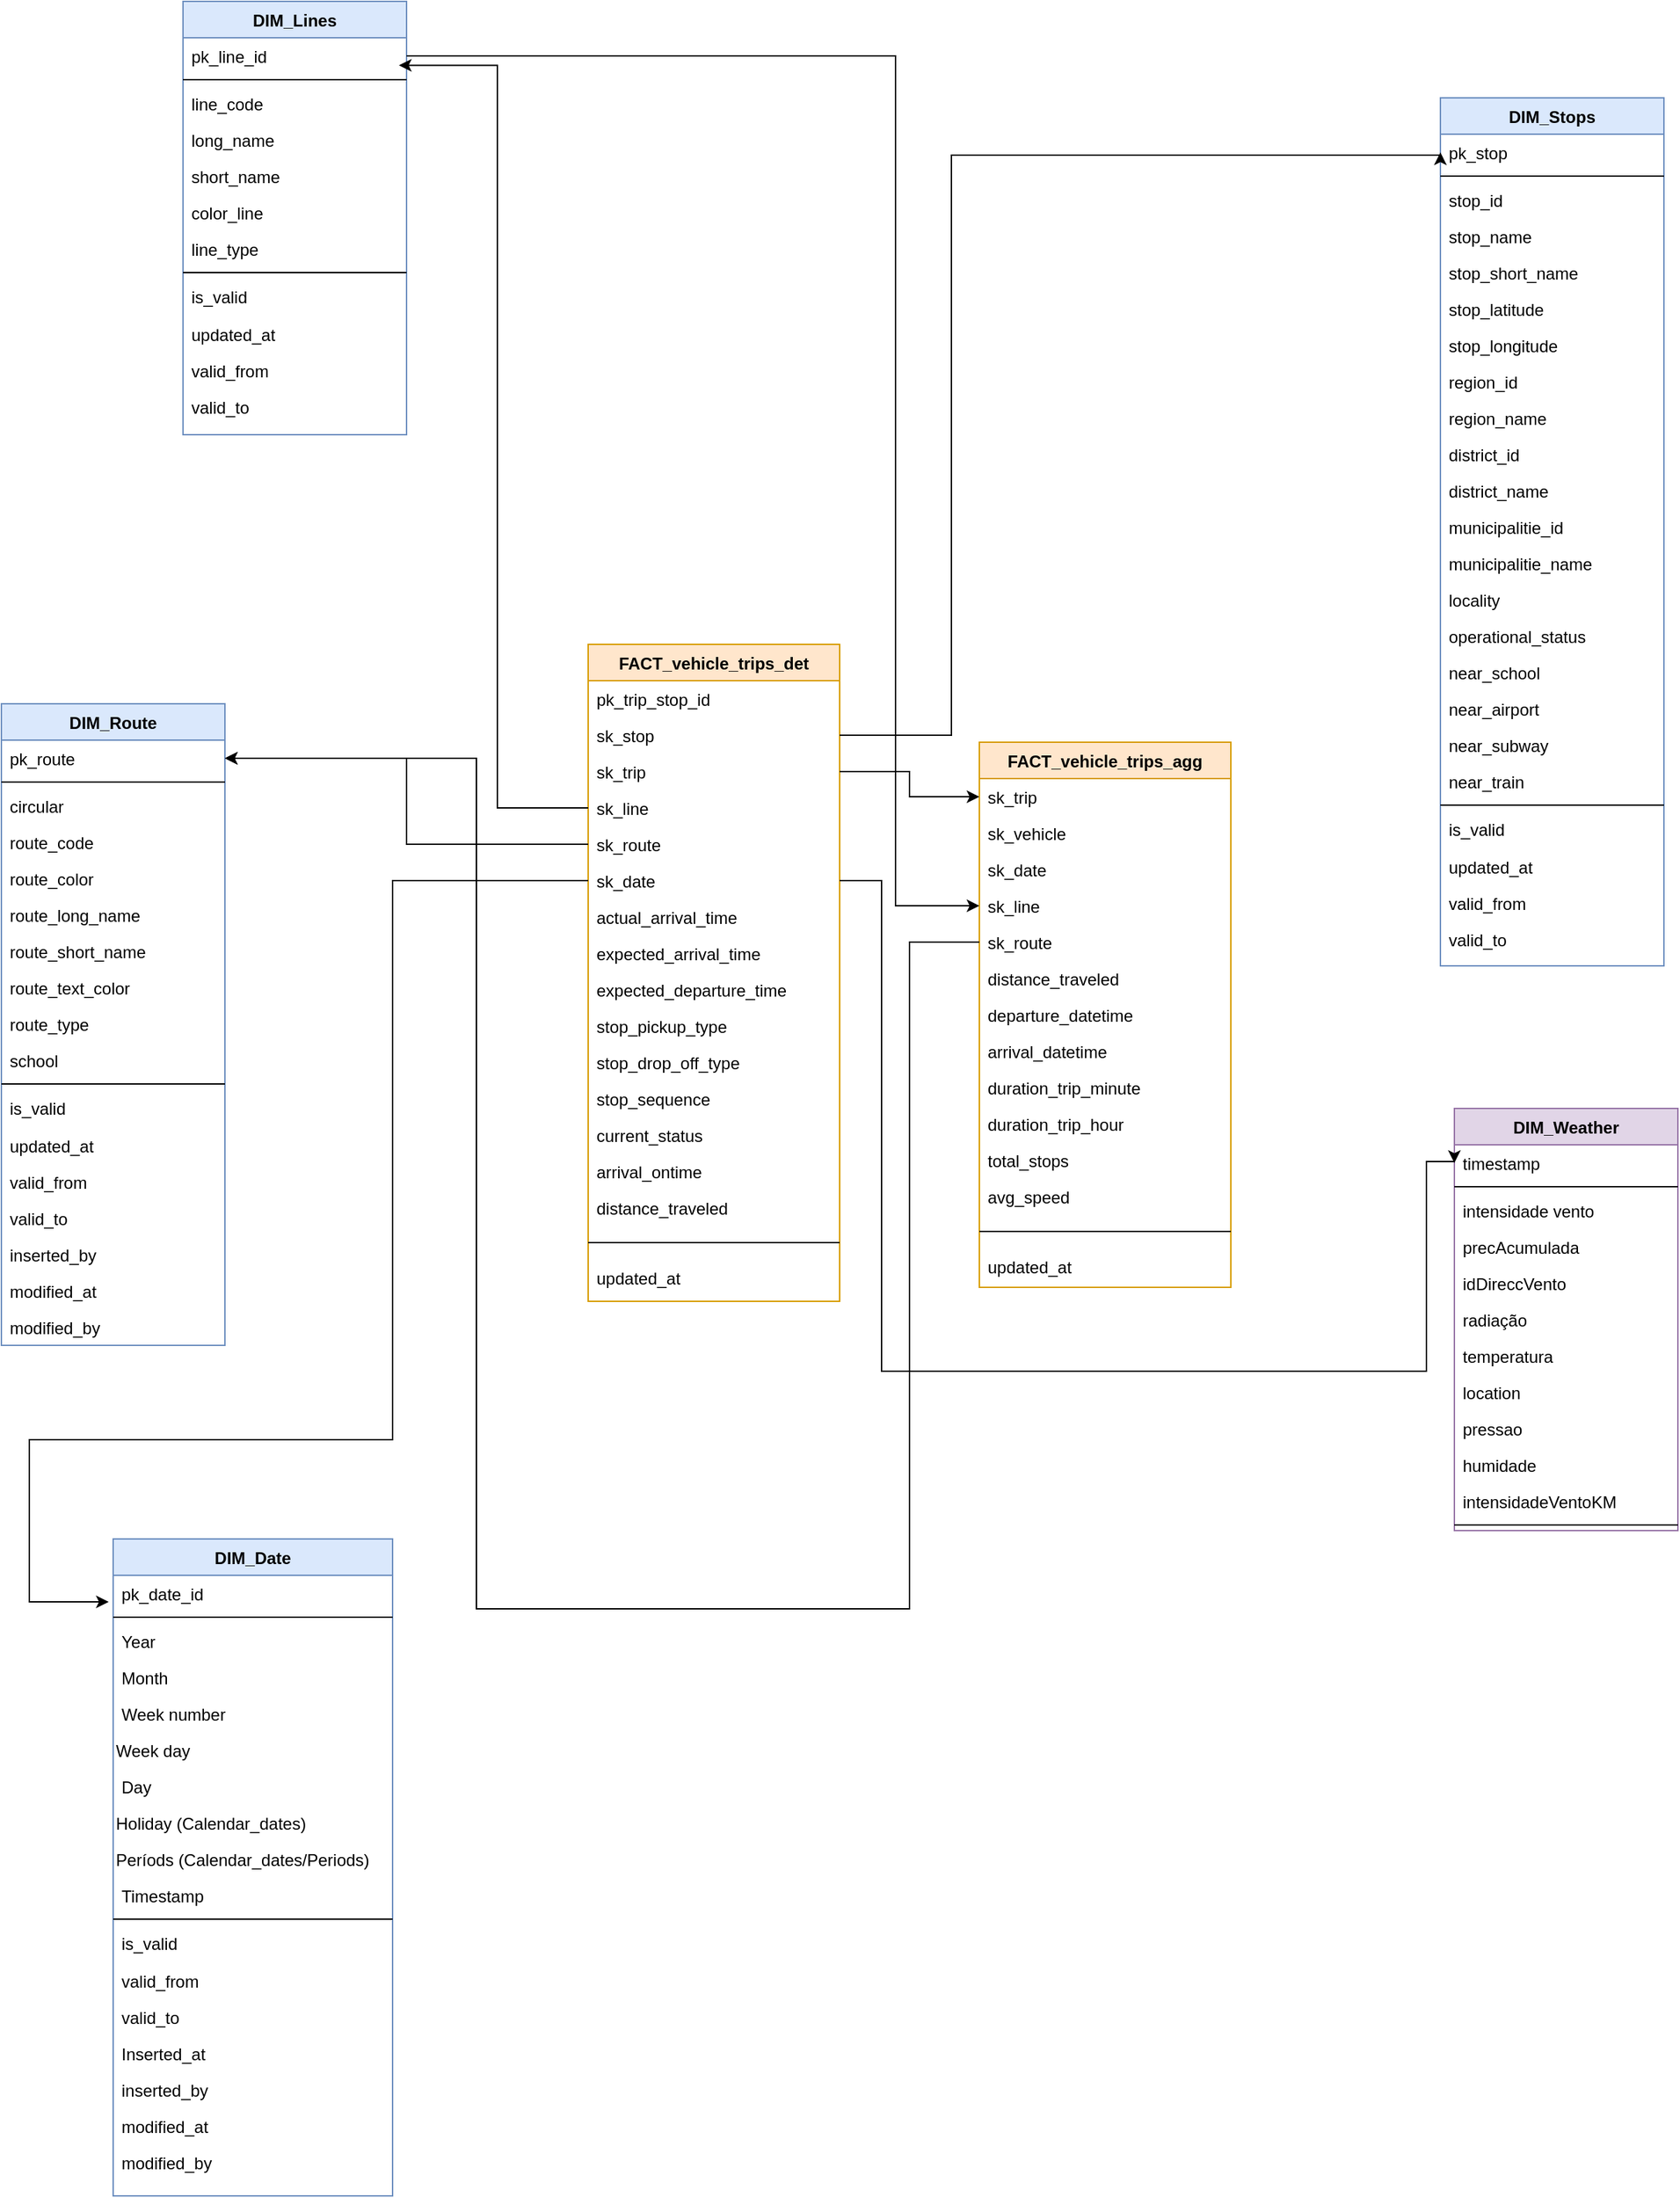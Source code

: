 <mxfile version="26.0.6">
  <diagram id="C5RBs43oDa-KdzZeNtuy" name="Page-1">
    <mxGraphModel dx="4007" dy="2876" grid="1" gridSize="10" guides="1" tooltips="1" connect="1" arrows="1" fold="1" page="1" pageScale="1" pageWidth="827" pageHeight="1169" math="0" shadow="0">
      <root>
        <mxCell id="WIyWlLk6GJQsqaUBKTNV-0" />
        <mxCell id="WIyWlLk6GJQsqaUBKTNV-1" parent="WIyWlLk6GJQsqaUBKTNV-0" />
        <mxCell id="zkfFHV4jXpPFQw0GAbJ--0" value="DIM_Stops" style="swimlane;fontStyle=1;align=center;verticalAlign=top;childLayout=stackLayout;horizontal=1;startSize=26;horizontalStack=0;resizeParent=1;resizeLast=0;collapsible=1;marginBottom=0;rounded=0;shadow=0;strokeWidth=1;fillColor=#dae8fc;strokeColor=#6c8ebf;" parent="WIyWlLk6GJQsqaUBKTNV-1" vertex="1">
          <mxGeometry x="960" y="39" width="160" height="621" as="geometry">
            <mxRectangle x="230" y="140" width="160" height="26" as="alternateBounds" />
          </mxGeometry>
        </mxCell>
        <mxCell id="_TcO5piXAlXQWF_fzurX-78" value="pk_stop" style="text;align=left;verticalAlign=top;spacingLeft=4;spacingRight=4;overflow=hidden;rotatable=0;points=[[0,0.5],[1,0.5]];portConstraint=eastwest;" parent="zkfFHV4jXpPFQw0GAbJ--0" vertex="1">
          <mxGeometry y="26" width="160" height="26" as="geometry" />
        </mxCell>
        <mxCell id="_TcO5piXAlXQWF_fzurX-111" value="" style="line;html=1;strokeWidth=1;align=left;verticalAlign=middle;spacingTop=-1;spacingLeft=3;spacingRight=3;rotatable=0;labelPosition=right;points=[];portConstraint=eastwest;" parent="zkfFHV4jXpPFQw0GAbJ--0" vertex="1">
          <mxGeometry y="52" width="160" height="8" as="geometry" />
        </mxCell>
        <mxCell id="ytz7FSk_HXRQJkS6BDHi-58" value="stop_id" style="text;align=left;verticalAlign=top;spacingLeft=4;spacingRight=4;overflow=hidden;rotatable=0;points=[[0,0.5],[1,0.5]];portConstraint=eastwest;" parent="zkfFHV4jXpPFQw0GAbJ--0" vertex="1">
          <mxGeometry y="60" width="160" height="26" as="geometry" />
        </mxCell>
        <mxCell id="_TcO5piXAlXQWF_fzurX-178" value="stop_name" style="text;align=left;verticalAlign=top;spacingLeft=4;spacingRight=4;overflow=hidden;rotatable=0;points=[[0,0.5],[1,0.5]];portConstraint=eastwest;" parent="zkfFHV4jXpPFQw0GAbJ--0" vertex="1">
          <mxGeometry y="86" width="160" height="26" as="geometry" />
        </mxCell>
        <mxCell id="_TcO5piXAlXQWF_fzurX-109" value="stop_short_name" style="text;align=left;verticalAlign=top;spacingLeft=4;spacingRight=4;overflow=hidden;rotatable=0;points=[[0,0.5],[1,0.5]];portConstraint=eastwest;" parent="zkfFHV4jXpPFQw0GAbJ--0" vertex="1">
          <mxGeometry y="112" width="160" height="26" as="geometry" />
        </mxCell>
        <mxCell id="_TcO5piXAlXQWF_fzurX-102" value="stop_latitude" style="text;align=left;verticalAlign=top;spacingLeft=4;spacingRight=4;overflow=hidden;rotatable=0;points=[[0,0.5],[1,0.5]];portConstraint=eastwest;" parent="zkfFHV4jXpPFQw0GAbJ--0" vertex="1">
          <mxGeometry y="138" width="160" height="26" as="geometry" />
        </mxCell>
        <mxCell id="_TcO5piXAlXQWF_fzurX-103" value="stop_longitude" style="text;align=left;verticalAlign=top;spacingLeft=4;spacingRight=4;overflow=hidden;rotatable=0;points=[[0,0.5],[1,0.5]];portConstraint=eastwest;" parent="zkfFHV4jXpPFQw0GAbJ--0" vertex="1">
          <mxGeometry y="164" width="160" height="26" as="geometry" />
        </mxCell>
        <mxCell id="ytz7FSk_HXRQJkS6BDHi-60" value="region_id" style="text;align=left;verticalAlign=top;spacingLeft=4;spacingRight=4;overflow=hidden;rotatable=0;points=[[0,0.5],[1,0.5]];portConstraint=eastwest;rounded=0;shadow=0;html=0;" parent="zkfFHV4jXpPFQw0GAbJ--0" vertex="1">
          <mxGeometry y="190" width="160" height="26" as="geometry" />
        </mxCell>
        <mxCell id="ytz7FSk_HXRQJkS6BDHi-61" value="region_name" style="text;align=left;verticalAlign=top;spacingLeft=4;spacingRight=4;overflow=hidden;rotatable=0;points=[[0,0.5],[1,0.5]];portConstraint=eastwest;rounded=0;shadow=0;html=0;" parent="zkfFHV4jXpPFQw0GAbJ--0" vertex="1">
          <mxGeometry y="216" width="160" height="26" as="geometry" />
        </mxCell>
        <mxCell id="ytz7FSk_HXRQJkS6BDHi-59" value="district_id" style="text;align=left;verticalAlign=top;spacingLeft=4;spacingRight=4;overflow=hidden;rotatable=0;points=[[0,0.5],[1,0.5]];portConstraint=eastwest;" parent="zkfFHV4jXpPFQw0GAbJ--0" vertex="1">
          <mxGeometry y="242" width="160" height="26" as="geometry" />
        </mxCell>
        <mxCell id="zkfFHV4jXpPFQw0GAbJ--2" value="district_name" style="text;align=left;verticalAlign=top;spacingLeft=4;spacingRight=4;overflow=hidden;rotatable=0;points=[[0,0.5],[1,0.5]];portConstraint=eastwest;rounded=0;shadow=0;html=0;" parent="zkfFHV4jXpPFQw0GAbJ--0" vertex="1">
          <mxGeometry y="268" width="160" height="26" as="geometry" />
        </mxCell>
        <mxCell id="zkfFHV4jXpPFQw0GAbJ--1" value="municipalitie_id" style="text;align=left;verticalAlign=top;spacingLeft=4;spacingRight=4;overflow=hidden;rotatable=0;points=[[0,0.5],[1,0.5]];portConstraint=eastwest;" parent="zkfFHV4jXpPFQw0GAbJ--0" vertex="1">
          <mxGeometry y="294" width="160" height="26" as="geometry" />
        </mxCell>
        <mxCell id="zkfFHV4jXpPFQw0GAbJ--3" value="municipalitie_name" style="text;align=left;verticalAlign=top;spacingLeft=4;spacingRight=4;overflow=hidden;rotatable=0;points=[[0,0.5],[1,0.5]];portConstraint=eastwest;rounded=0;shadow=0;html=0;" parent="zkfFHV4jXpPFQw0GAbJ--0" vertex="1">
          <mxGeometry y="320" width="160" height="26" as="geometry" />
        </mxCell>
        <mxCell id="_TcO5piXAlXQWF_fzurX-177" value="locality" style="text;align=left;verticalAlign=top;spacingLeft=4;spacingRight=4;overflow=hidden;rotatable=0;points=[[0,0.5],[1,0.5]];portConstraint=eastwest;rounded=0;shadow=0;html=0;" parent="zkfFHV4jXpPFQw0GAbJ--0" vertex="1">
          <mxGeometry y="346" width="160" height="26" as="geometry" />
        </mxCell>
        <mxCell id="_TcO5piXAlXQWF_fzurX-104" value="operational_status" style="text;align=left;verticalAlign=top;spacingLeft=4;spacingRight=4;overflow=hidden;rotatable=0;points=[[0,0.5],[1,0.5]];portConstraint=eastwest;" parent="zkfFHV4jXpPFQw0GAbJ--0" vertex="1">
          <mxGeometry y="372" width="160" height="26" as="geometry" />
        </mxCell>
        <mxCell id="_TcO5piXAlXQWF_fzurX-105" value="near_school" style="text;align=left;verticalAlign=top;spacingLeft=4;spacingRight=4;overflow=hidden;rotatable=0;points=[[0,0.5],[1,0.5]];portConstraint=eastwest;" parent="zkfFHV4jXpPFQw0GAbJ--0" vertex="1">
          <mxGeometry y="398" width="160" height="26" as="geometry" />
        </mxCell>
        <mxCell id="_TcO5piXAlXQWF_fzurX-106" value="near_airport" style="text;align=left;verticalAlign=top;spacingLeft=4;spacingRight=4;overflow=hidden;rotatable=0;points=[[0,0.5],[1,0.5]];portConstraint=eastwest;" parent="zkfFHV4jXpPFQw0GAbJ--0" vertex="1">
          <mxGeometry y="424" width="160" height="26" as="geometry" />
        </mxCell>
        <mxCell id="_TcO5piXAlXQWF_fzurX-107" value="near_subway" style="text;align=left;verticalAlign=top;spacingLeft=4;spacingRight=4;overflow=hidden;rotatable=0;points=[[0,0.5],[1,0.5]];portConstraint=eastwest;" parent="zkfFHV4jXpPFQw0GAbJ--0" vertex="1">
          <mxGeometry y="450" width="160" height="26" as="geometry" />
        </mxCell>
        <mxCell id="_TcO5piXAlXQWF_fzurX-108" value="near_train" style="text;align=left;verticalAlign=top;spacingLeft=4;spacingRight=4;overflow=hidden;rotatable=0;points=[[0,0.5],[1,0.5]];portConstraint=eastwest;" parent="zkfFHV4jXpPFQw0GAbJ--0" vertex="1">
          <mxGeometry y="476" width="160" height="26" as="geometry" />
        </mxCell>
        <mxCell id="zkfFHV4jXpPFQw0GAbJ--4" value="" style="line;html=1;strokeWidth=1;align=left;verticalAlign=middle;spacingTop=-1;spacingLeft=3;spacingRight=3;rotatable=0;labelPosition=right;points=[];portConstraint=eastwest;" parent="zkfFHV4jXpPFQw0GAbJ--0" vertex="1">
          <mxGeometry y="502" width="160" height="8" as="geometry" />
        </mxCell>
        <mxCell id="_TcO5piXAlXQWF_fzurX-35" value="is_valid" style="text;align=left;verticalAlign=top;spacingLeft=4;spacingRight=4;overflow=hidden;rotatable=0;points=[[0,0.5],[1,0.5]];portConstraint=eastwest;rounded=0;shadow=0;html=0;" parent="zkfFHV4jXpPFQw0GAbJ--0" vertex="1">
          <mxGeometry y="510" width="160" height="27" as="geometry" />
        </mxCell>
        <mxCell id="_TcO5piXAlXQWF_fzurX-36" value="updated_at" style="text;align=left;verticalAlign=top;spacingLeft=4;spacingRight=4;overflow=hidden;rotatable=0;points=[[0,0.5],[1,0.5]];portConstraint=eastwest;" parent="zkfFHV4jXpPFQw0GAbJ--0" vertex="1">
          <mxGeometry y="537" width="160" height="26" as="geometry" />
        </mxCell>
        <mxCell id="_TcO5piXAlXQWF_fzurX-37" value="valid_from" style="text;align=left;verticalAlign=top;spacingLeft=4;spacingRight=4;overflow=hidden;rotatable=0;points=[[0,0.5],[1,0.5]];portConstraint=eastwest;" parent="zkfFHV4jXpPFQw0GAbJ--0" vertex="1">
          <mxGeometry y="563" width="160" height="26" as="geometry" />
        </mxCell>
        <mxCell id="_TcO5piXAlXQWF_fzurX-38" value="valid_to" style="text;align=left;verticalAlign=top;spacingLeft=4;spacingRight=4;overflow=hidden;rotatable=0;points=[[0,0.5],[1,0.5]];portConstraint=eastwest;" parent="zkfFHV4jXpPFQw0GAbJ--0" vertex="1">
          <mxGeometry y="589" width="160" height="26" as="geometry" />
        </mxCell>
        <mxCell id="zkfFHV4jXpPFQw0GAbJ--6" value="DIM_Lines" style="swimlane;fontStyle=1;align=center;verticalAlign=top;childLayout=stackLayout;horizontal=1;startSize=26;horizontalStack=0;resizeParent=1;resizeLast=0;collapsible=1;marginBottom=0;rounded=0;shadow=0;strokeWidth=1;fillColor=#dae8fc;strokeColor=#6c8ebf;" parent="WIyWlLk6GJQsqaUBKTNV-1" vertex="1">
          <mxGeometry x="60" y="-30" width="160" height="310" as="geometry">
            <mxRectangle x="20" y="140" width="160" height="26" as="alternateBounds" />
          </mxGeometry>
        </mxCell>
        <mxCell id="zkfFHV4jXpPFQw0GAbJ--7" value="pk_line_id" style="text;align=left;verticalAlign=top;spacingLeft=4;spacingRight=4;overflow=hidden;rotatable=0;points=[[0,0.5],[1,0.5]];portConstraint=eastwest;" parent="zkfFHV4jXpPFQw0GAbJ--6" vertex="1">
          <mxGeometry y="26" width="160" height="26" as="geometry" />
        </mxCell>
        <mxCell id="zkfFHV4jXpPFQw0GAbJ--9" value="" style="line;html=1;strokeWidth=1;align=left;verticalAlign=middle;spacingTop=-1;spacingLeft=3;spacingRight=3;rotatable=0;labelPosition=right;points=[];portConstraint=eastwest;" parent="zkfFHV4jXpPFQw0GAbJ--6" vertex="1">
          <mxGeometry y="52" width="160" height="8" as="geometry" />
        </mxCell>
        <mxCell id="zkfFHV4jXpPFQw0GAbJ--8" value="line_code " style="text;align=left;verticalAlign=top;spacingLeft=4;spacingRight=4;overflow=hidden;rotatable=0;points=[[0,0.5],[1,0.5]];portConstraint=eastwest;rounded=0;shadow=0;html=0;" parent="zkfFHV4jXpPFQw0GAbJ--6" vertex="1">
          <mxGeometry y="60" width="160" height="26" as="geometry" />
        </mxCell>
        <mxCell id="_TcO5piXAlXQWF_fzurX-179" value="long_name" style="text;align=left;verticalAlign=top;spacingLeft=4;spacingRight=4;overflow=hidden;rotatable=0;points=[[0,0.5],[1,0.5]];portConstraint=eastwest;rounded=0;shadow=0;html=0;" parent="zkfFHV4jXpPFQw0GAbJ--6" vertex="1">
          <mxGeometry y="86" width="160" height="26" as="geometry" />
        </mxCell>
        <mxCell id="ytz7FSk_HXRQJkS6BDHi-25" value="short_name" style="text;align=left;verticalAlign=top;spacingLeft=4;spacingRight=4;overflow=hidden;rotatable=0;points=[[0,0.5],[1,0.5]];portConstraint=eastwest;rounded=0;shadow=0;html=0;" parent="zkfFHV4jXpPFQw0GAbJ--6" vertex="1">
          <mxGeometry y="112" width="160" height="26" as="geometry" />
        </mxCell>
        <mxCell id="_TcO5piXAlXQWF_fzurX-81" value="color_line&#xa;" style="text;align=left;verticalAlign=top;spacingLeft=4;spacingRight=4;overflow=hidden;rotatable=0;points=[[0,0.5],[1,0.5]];portConstraint=eastwest;rounded=0;shadow=0;html=0;" parent="zkfFHV4jXpPFQw0GAbJ--6" vertex="1">
          <mxGeometry y="138" width="160" height="26" as="geometry" />
        </mxCell>
        <mxCell id="_TcO5piXAlXQWF_fzurX-99" value="line_type" style="text;align=left;verticalAlign=top;spacingLeft=4;spacingRight=4;overflow=hidden;rotatable=0;points=[[0,0.5],[1,0.5]];portConstraint=eastwest;rounded=0;shadow=0;html=0;" parent="zkfFHV4jXpPFQw0GAbJ--6" vertex="1">
          <mxGeometry y="164" width="160" height="26" as="geometry" />
        </mxCell>
        <mxCell id="_TcO5piXAlXQWF_fzurX-23" value="" style="line;html=1;strokeWidth=1;align=left;verticalAlign=middle;spacingTop=-1;spacingLeft=3;spacingRight=3;rotatable=0;labelPosition=right;points=[];portConstraint=eastwest;" parent="zkfFHV4jXpPFQw0GAbJ--6" vertex="1">
          <mxGeometry y="190" width="160" height="8" as="geometry" />
        </mxCell>
        <mxCell id="ytz7FSk_HXRQJkS6BDHi-29" value="is_valid" style="text;align=left;verticalAlign=top;spacingLeft=4;spacingRight=4;overflow=hidden;rotatable=0;points=[[0,0.5],[1,0.5]];portConstraint=eastwest;rounded=0;shadow=0;html=0;" parent="zkfFHV4jXpPFQw0GAbJ--6" vertex="1">
          <mxGeometry y="198" width="160" height="27" as="geometry" />
        </mxCell>
        <mxCell id="ytz7FSk_HXRQJkS6BDHi-37" value="updated_at" style="text;align=left;verticalAlign=top;spacingLeft=4;spacingRight=4;overflow=hidden;rotatable=0;points=[[0,0.5],[1,0.5]];portConstraint=eastwest;" parent="zkfFHV4jXpPFQw0GAbJ--6" vertex="1">
          <mxGeometry y="225" width="160" height="26" as="geometry" />
        </mxCell>
        <mxCell id="ytz7FSk_HXRQJkS6BDHi-36" value="valid_from" style="text;align=left;verticalAlign=top;spacingLeft=4;spacingRight=4;overflow=hidden;rotatable=0;points=[[0,0.5],[1,0.5]];portConstraint=eastwest;" parent="zkfFHV4jXpPFQw0GAbJ--6" vertex="1">
          <mxGeometry y="251" width="160" height="26" as="geometry" />
        </mxCell>
        <mxCell id="zkfFHV4jXpPFQw0GAbJ--11" value="valid_to" style="text;align=left;verticalAlign=top;spacingLeft=4;spacingRight=4;overflow=hidden;rotatable=0;points=[[0,0.5],[1,0.5]];portConstraint=eastwest;" parent="zkfFHV4jXpPFQw0GAbJ--6" vertex="1">
          <mxGeometry y="277" width="160" height="26" as="geometry" />
        </mxCell>
        <mxCell id="zkfFHV4jXpPFQw0GAbJ--17" value="DIM_Date" style="swimlane;fontStyle=1;align=center;verticalAlign=top;childLayout=stackLayout;horizontal=1;startSize=26;horizontalStack=0;resizeParent=1;resizeLast=0;collapsible=1;marginBottom=0;rounded=0;shadow=0;strokeWidth=1;fillColor=#dae8fc;strokeColor=#6c8ebf;" parent="WIyWlLk6GJQsqaUBKTNV-1" vertex="1">
          <mxGeometry x="10" y="1070" width="200" height="470" as="geometry">
            <mxRectangle x="660" y="40" width="160" height="26" as="alternateBounds" />
          </mxGeometry>
        </mxCell>
        <mxCell id="_TcO5piXAlXQWF_fzurX-112" value="pk_date_id" style="text;align=left;verticalAlign=top;spacingLeft=4;spacingRight=4;overflow=hidden;rotatable=0;points=[[0,0.5],[1,0.5]];portConstraint=eastwest;" parent="zkfFHV4jXpPFQw0GAbJ--17" vertex="1">
          <mxGeometry y="26" width="200" height="26" as="geometry" />
        </mxCell>
        <mxCell id="_TcO5piXAlXQWF_fzurX-115" value="" style="line;html=1;strokeWidth=1;align=left;verticalAlign=middle;spacingTop=-1;spacingLeft=3;spacingRight=3;rotatable=0;labelPosition=right;points=[];portConstraint=eastwest;" parent="zkfFHV4jXpPFQw0GAbJ--17" vertex="1">
          <mxGeometry y="52" width="200" height="8" as="geometry" />
        </mxCell>
        <mxCell id="zkfFHV4jXpPFQw0GAbJ--20" value="Year" style="text;align=left;verticalAlign=top;spacingLeft=4;spacingRight=4;overflow=hidden;rotatable=0;points=[[0,0.5],[1,0.5]];portConstraint=eastwest;rounded=0;shadow=0;html=0;" parent="zkfFHV4jXpPFQw0GAbJ--17" vertex="1">
          <mxGeometry y="60" width="200" height="26" as="geometry" />
        </mxCell>
        <mxCell id="zkfFHV4jXpPFQw0GAbJ--19" value="Month" style="text;align=left;verticalAlign=top;spacingLeft=4;spacingRight=4;overflow=hidden;rotatable=0;points=[[0,0.5],[1,0.5]];portConstraint=eastwest;rounded=0;shadow=0;html=0;" parent="zkfFHV4jXpPFQw0GAbJ--17" vertex="1">
          <mxGeometry y="86" width="200" height="26" as="geometry" />
        </mxCell>
        <mxCell id="zkfFHV4jXpPFQw0GAbJ--21" value="Week number" style="text;align=left;verticalAlign=top;spacingLeft=4;spacingRight=4;overflow=hidden;rotatable=0;points=[[0,0.5],[1,0.5]];portConstraint=eastwest;rounded=0;shadow=0;html=0;" parent="zkfFHV4jXpPFQw0GAbJ--17" vertex="1">
          <mxGeometry y="112" width="200" height="26" as="geometry" />
        </mxCell>
        <mxCell id="zbxnc2EqEYzO_61Se_PS-4" value="Week day" style="text;strokeColor=none;align=left;fillColor=none;verticalAlign=top;rounded=0;spacingRight=4;" parent="zkfFHV4jXpPFQw0GAbJ--17" vertex="1">
          <mxGeometry y="138" width="200" height="26" as="geometry" />
        </mxCell>
        <mxCell id="zkfFHV4jXpPFQw0GAbJ--18" value="Day" style="text;align=left;verticalAlign=top;spacingLeft=4;spacingRight=4;overflow=hidden;rotatable=0;points=[[0,0.5],[1,0.5]];portConstraint=eastwest;" parent="zkfFHV4jXpPFQw0GAbJ--17" vertex="1">
          <mxGeometry y="164" width="200" height="26" as="geometry" />
        </mxCell>
        <mxCell id="zbxnc2EqEYzO_61Se_PS-14" value="Holiday (Calendar_dates)" style="text;strokeColor=none;align=left;fillColor=none;verticalAlign=top;rounded=0;spacingRight=4;" parent="zkfFHV4jXpPFQw0GAbJ--17" vertex="1">
          <mxGeometry y="190" width="200" height="26" as="geometry" />
        </mxCell>
        <mxCell id="zbxnc2EqEYzO_61Se_PS-15" value="Períods (Calendar_dates/Periods)" style="text;strokeColor=none;align=left;fillColor=none;verticalAlign=top;rounded=0;spacingRight=4;" parent="zkfFHV4jXpPFQw0GAbJ--17" vertex="1">
          <mxGeometry y="216" width="200" height="26" as="geometry" />
        </mxCell>
        <mxCell id="ytz7FSk_HXRQJkS6BDHi-17" value="Timestamp" style="text;align=left;verticalAlign=top;spacingLeft=4;spacingRight=4;overflow=hidden;rotatable=0;points=[[0,0.5],[1,0.5]];portConstraint=eastwest;" parent="zkfFHV4jXpPFQw0GAbJ--17" vertex="1">
          <mxGeometry y="242" width="200" height="26" as="geometry" />
        </mxCell>
        <mxCell id="zkfFHV4jXpPFQw0GAbJ--23" value="" style="line;html=1;strokeWidth=1;align=left;verticalAlign=middle;spacingTop=-1;spacingLeft=3;spacingRight=3;rotatable=0;labelPosition=right;points=[];portConstraint=eastwest;" parent="zkfFHV4jXpPFQw0GAbJ--17" vertex="1">
          <mxGeometry y="268" width="200" height="8" as="geometry" />
        </mxCell>
        <mxCell id="_TcO5piXAlXQWF_fzurX-49" value="is_valid" style="text;align=left;verticalAlign=top;spacingLeft=4;spacingRight=4;overflow=hidden;rotatable=0;points=[[0,0.5],[1,0.5]];portConstraint=eastwest;rounded=0;shadow=0;html=0;" parent="zkfFHV4jXpPFQw0GAbJ--17" vertex="1">
          <mxGeometry y="276" width="200" height="27" as="geometry" />
        </mxCell>
        <mxCell id="_TcO5piXAlXQWF_fzurX-50" value="valid_from" style="text;align=left;verticalAlign=top;spacingLeft=4;spacingRight=4;overflow=hidden;rotatable=0;points=[[0,0.5],[1,0.5]];portConstraint=eastwest;" parent="zkfFHV4jXpPFQw0GAbJ--17" vertex="1">
          <mxGeometry y="303" width="200" height="26" as="geometry" />
        </mxCell>
        <mxCell id="_TcO5piXAlXQWF_fzurX-51" value="valid_to" style="text;align=left;verticalAlign=top;spacingLeft=4;spacingRight=4;overflow=hidden;rotatable=0;points=[[0,0.5],[1,0.5]];portConstraint=eastwest;" parent="zkfFHV4jXpPFQw0GAbJ--17" vertex="1">
          <mxGeometry y="329" width="200" height="26" as="geometry" />
        </mxCell>
        <mxCell id="_TcO5piXAlXQWF_fzurX-52" value="Inserted_at" style="text;align=left;verticalAlign=top;spacingLeft=4;spacingRight=4;overflow=hidden;rotatable=0;points=[[0,0.5],[1,0.5]];portConstraint=eastwest;" parent="zkfFHV4jXpPFQw0GAbJ--17" vertex="1">
          <mxGeometry y="355" width="200" height="26" as="geometry" />
        </mxCell>
        <mxCell id="_TcO5piXAlXQWF_fzurX-53" value="inserted_by" style="text;align=left;verticalAlign=top;spacingLeft=4;spacingRight=4;overflow=hidden;rotatable=0;points=[[0,0.5],[1,0.5]];portConstraint=eastwest;" parent="zkfFHV4jXpPFQw0GAbJ--17" vertex="1">
          <mxGeometry y="381" width="200" height="26" as="geometry" />
        </mxCell>
        <mxCell id="_TcO5piXAlXQWF_fzurX-54" value="modified_at&#xa;" style="text;align=left;verticalAlign=top;spacingLeft=4;spacingRight=4;overflow=hidden;rotatable=0;points=[[0,0.5],[1,0.5]];portConstraint=eastwest;" parent="zkfFHV4jXpPFQw0GAbJ--17" vertex="1">
          <mxGeometry y="407" width="200" height="26" as="geometry" />
        </mxCell>
        <mxCell id="_TcO5piXAlXQWF_fzurX-55" value="modified_by" style="text;align=left;verticalAlign=top;spacingLeft=4;spacingRight=4;overflow=hidden;rotatable=0;points=[[0,0.5],[1,0.5]];portConstraint=eastwest;" parent="zkfFHV4jXpPFQw0GAbJ--17" vertex="1">
          <mxGeometry y="433" width="200" height="26" as="geometry" />
        </mxCell>
        <mxCell id="ytz7FSk_HXRQJkS6BDHi-0" value="FACT_vehicle_trips_det" style="swimlane;fontStyle=1;align=center;verticalAlign=top;childLayout=stackLayout;horizontal=1;startSize=26;horizontalStack=0;resizeParent=1;resizeLast=0;collapsible=1;marginBottom=0;rounded=0;shadow=0;strokeWidth=1;fillColor=#ffe6cc;strokeColor=#d79b00;" parent="WIyWlLk6GJQsqaUBKTNV-1" vertex="1">
          <mxGeometry x="350" y="430" width="180" height="470" as="geometry">
            <mxRectangle x="230" y="140" width="160" height="26" as="alternateBounds" />
          </mxGeometry>
        </mxCell>
        <mxCell id="vz89h9KPM2LxilviJ_0N-10" value="pk_trip_stop_id" style="text;align=left;verticalAlign=top;spacingLeft=4;spacingRight=4;overflow=hidden;rotatable=0;points=[[0,0.5],[1,0.5]];portConstraint=eastwest;rounded=0;shadow=0;html=0;" parent="ytz7FSk_HXRQJkS6BDHi-0" vertex="1">
          <mxGeometry y="26" width="180" height="26" as="geometry" />
        </mxCell>
        <mxCell id="vz89h9KPM2LxilviJ_0N-11" value="sk_stop" style="text;align=left;verticalAlign=top;spacingLeft=4;spacingRight=4;overflow=hidden;rotatable=0;points=[[0,0.5],[1,0.5]];portConstraint=eastwest;rounded=0;shadow=0;html=0;" parent="ytz7FSk_HXRQJkS6BDHi-0" vertex="1">
          <mxGeometry y="52" width="180" height="26" as="geometry" />
        </mxCell>
        <mxCell id="ytz7FSk_HXRQJkS6BDHi-18" value="sk_trip" style="text;align=left;verticalAlign=top;spacingLeft=4;spacingRight=4;overflow=hidden;rotatable=0;points=[[0,0.5],[1,0.5]];portConstraint=eastwest;rounded=0;shadow=0;html=0;" parent="ytz7FSk_HXRQJkS6BDHi-0" vertex="1">
          <mxGeometry y="78" width="180" height="26" as="geometry" />
        </mxCell>
        <mxCell id="ytz7FSk_HXRQJkS6BDHi-23" value="sk_line" style="text;align=left;verticalAlign=top;spacingLeft=4;spacingRight=4;overflow=hidden;rotatable=0;points=[[0,0.5],[1,0.5]];portConstraint=eastwest;rounded=0;shadow=0;html=0;" parent="ytz7FSk_HXRQJkS6BDHi-0" vertex="1">
          <mxGeometry y="104" width="180" height="26" as="geometry" />
        </mxCell>
        <mxCell id="ytz7FSk_HXRQJkS6BDHi-63" value="sk_route" style="text;align=left;verticalAlign=top;spacingLeft=4;spacingRight=4;overflow=hidden;rotatable=0;points=[[0,0.5],[1,0.5]];portConstraint=eastwest;rounded=0;shadow=0;html=0;" parent="ytz7FSk_HXRQJkS6BDHi-0" vertex="1">
          <mxGeometry y="130" width="180" height="26" as="geometry" />
        </mxCell>
        <mxCell id="ytz7FSk_HXRQJkS6BDHi-33" value="sk_date" style="text;align=left;verticalAlign=top;spacingLeft=4;spacingRight=4;overflow=hidden;rotatable=0;points=[[0,0.5],[1,0.5]];portConstraint=eastwest;rounded=0;shadow=0;html=0;" parent="ytz7FSk_HXRQJkS6BDHi-0" vertex="1">
          <mxGeometry y="156" width="180" height="26" as="geometry" />
        </mxCell>
        <mxCell id="_TcO5piXAlXQWF_fzurX-162" value="actual_arrival_time" style="text;align=left;verticalAlign=top;spacingLeft=4;spacingRight=4;overflow=hidden;rotatable=0;points=[[0,0.5],[1,0.5]];portConstraint=eastwest;" parent="ytz7FSk_HXRQJkS6BDHi-0" vertex="1">
          <mxGeometry y="182" width="180" height="26" as="geometry" />
        </mxCell>
        <mxCell id="_TcO5piXAlXQWF_fzurX-167" value="expected_arrival_time" style="text;align=left;verticalAlign=top;spacingLeft=4;spacingRight=4;overflow=hidden;rotatable=0;points=[[0,0.5],[1,0.5]];portConstraint=eastwest;" parent="ytz7FSk_HXRQJkS6BDHi-0" vertex="1">
          <mxGeometry y="208" width="180" height="26" as="geometry" />
        </mxCell>
        <mxCell id="_TcO5piXAlXQWF_fzurX-163" value="expected_departure_time" style="text;align=left;verticalAlign=top;spacingLeft=4;spacingRight=4;overflow=hidden;rotatable=0;points=[[0,0.5],[1,0.5]];portConstraint=eastwest;" parent="ytz7FSk_HXRQJkS6BDHi-0" vertex="1">
          <mxGeometry y="234" width="180" height="26" as="geometry" />
        </mxCell>
        <mxCell id="_TcO5piXAlXQWF_fzurX-165" value="stop_pickup_type" style="text;align=left;verticalAlign=top;spacingLeft=4;spacingRight=4;overflow=hidden;rotatable=0;points=[[0,0.5],[1,0.5]];portConstraint=eastwest;" parent="ytz7FSk_HXRQJkS6BDHi-0" vertex="1">
          <mxGeometry y="260" width="180" height="26" as="geometry" />
        </mxCell>
        <mxCell id="_TcO5piXAlXQWF_fzurX-164" value="stop_drop_off_type" style="text;align=left;verticalAlign=top;spacingLeft=4;spacingRight=4;overflow=hidden;rotatable=0;points=[[0,0.5],[1,0.5]];portConstraint=eastwest;" parent="ytz7FSk_HXRQJkS6BDHi-0" vertex="1">
          <mxGeometry y="286" width="180" height="26" as="geometry" />
        </mxCell>
        <mxCell id="_TcO5piXAlXQWF_fzurX-166" value="stop_sequence" style="text;align=left;verticalAlign=top;spacingLeft=4;spacingRight=4;overflow=hidden;rotatable=0;points=[[0,0.5],[1,0.5]];portConstraint=eastwest;" parent="ytz7FSk_HXRQJkS6BDHi-0" vertex="1">
          <mxGeometry y="312" width="180" height="26" as="geometry" />
        </mxCell>
        <mxCell id="vz89h9KPM2LxilviJ_0N-20" value="current_status" style="text;align=left;verticalAlign=top;spacingLeft=4;spacingRight=4;overflow=hidden;rotatable=0;points=[[0,0.5],[1,0.5]];portConstraint=eastwest;rounded=0;shadow=0;html=0;" parent="ytz7FSk_HXRQJkS6BDHi-0" vertex="1">
          <mxGeometry y="338" width="180" height="26" as="geometry" />
        </mxCell>
        <mxCell id="_TcO5piXAlXQWF_fzurX-116" value="arrival_ontime" style="text;align=left;verticalAlign=top;spacingLeft=4;spacingRight=4;overflow=hidden;rotatable=0;points=[[0,0.5],[1,0.5]];portConstraint=eastwest;rounded=0;shadow=0;html=0;" parent="ytz7FSk_HXRQJkS6BDHi-0" vertex="1">
          <mxGeometry y="364" width="180" height="26" as="geometry" />
        </mxCell>
        <mxCell id="ytz7FSk_HXRQJkS6BDHi-49" value="distance_traveled" style="text;align=left;verticalAlign=top;spacingLeft=4;spacingRight=4;overflow=hidden;rotatable=0;points=[[0,0.5],[1,0.5]];portConstraint=eastwest;rounded=0;shadow=0;html=0;" parent="ytz7FSk_HXRQJkS6BDHi-0" vertex="1">
          <mxGeometry y="390" width="180" height="26" as="geometry" />
        </mxCell>
        <mxCell id="ytz7FSk_HXRQJkS6BDHi-4" value="" style="line;html=1;strokeWidth=1;align=left;verticalAlign=middle;spacingTop=-1;spacingLeft=3;spacingRight=3;rotatable=0;labelPosition=right;points=[];portConstraint=eastwest;" parent="ytz7FSk_HXRQJkS6BDHi-0" vertex="1">
          <mxGeometry y="416" width="180" height="24" as="geometry" />
        </mxCell>
        <mxCell id="_TcO5piXAlXQWF_fzurX-64" value="updated_at" style="text;align=left;verticalAlign=top;spacingLeft=4;spacingRight=4;overflow=hidden;rotatable=0;points=[[0,0.5],[1,0.5]];portConstraint=eastwest;" parent="ytz7FSk_HXRQJkS6BDHi-0" vertex="1">
          <mxGeometry y="440" width="180" height="26" as="geometry" />
        </mxCell>
        <mxCell id="ytz7FSk_HXRQJkS6BDHi-64" value="DIM_Route" style="swimlane;fontStyle=1;align=center;verticalAlign=top;childLayout=stackLayout;horizontal=1;startSize=26;horizontalStack=0;resizeParent=1;resizeLast=0;collapsible=1;marginBottom=0;rounded=0;shadow=0;strokeWidth=1;fillColor=#dae8fc;strokeColor=#6c8ebf;" parent="WIyWlLk6GJQsqaUBKTNV-1" vertex="1">
          <mxGeometry x="-70" y="472.5" width="160" height="459" as="geometry">
            <mxRectangle x="230" y="140" width="160" height="26" as="alternateBounds" />
          </mxGeometry>
        </mxCell>
        <mxCell id="ytz7FSk_HXRQJkS6BDHi-65" value="pk_route" style="text;align=left;verticalAlign=top;spacingLeft=4;spacingRight=4;overflow=hidden;rotatable=0;points=[[0,0.5],[1,0.5]];portConstraint=eastwest;" parent="ytz7FSk_HXRQJkS6BDHi-64" vertex="1">
          <mxGeometry y="26" width="160" height="26" as="geometry" />
        </mxCell>
        <mxCell id="_TcO5piXAlXQWF_fzurX-101" value="" style="line;html=1;strokeWidth=1;align=left;verticalAlign=middle;spacingTop=-1;spacingLeft=3;spacingRight=3;rotatable=0;labelPosition=right;points=[];portConstraint=eastwest;" parent="ytz7FSk_HXRQJkS6BDHi-64" vertex="1">
          <mxGeometry y="52" width="160" height="8" as="geometry" />
        </mxCell>
        <mxCell id="ytz7FSk_HXRQJkS6BDHi-70" value="circular" style="text;align=left;verticalAlign=top;spacingLeft=4;spacingRight=4;overflow=hidden;rotatable=0;points=[[0,0.5],[1,0.5]];portConstraint=eastwest;rounded=0;shadow=0;html=0;" parent="ytz7FSk_HXRQJkS6BDHi-64" vertex="1">
          <mxGeometry y="60" width="160" height="26" as="geometry" />
        </mxCell>
        <mxCell id="_TcO5piXAlXQWF_fzurX-180" value="route_code" style="text;align=left;verticalAlign=top;spacingLeft=4;spacingRight=4;overflow=hidden;rotatable=0;points=[[0,0.5],[1,0.5]];portConstraint=eastwest;rounded=0;shadow=0;html=0;" parent="ytz7FSk_HXRQJkS6BDHi-64" vertex="1">
          <mxGeometry y="86" width="160" height="26" as="geometry" />
        </mxCell>
        <mxCell id="ytz7FSk_HXRQJkS6BDHi-66" value="route_color" style="text;align=left;verticalAlign=top;spacingLeft=4;spacingRight=4;overflow=hidden;rotatable=0;points=[[0,0.5],[1,0.5]];portConstraint=eastwest;rounded=0;shadow=0;html=0;" parent="ytz7FSk_HXRQJkS6BDHi-64" vertex="1">
          <mxGeometry y="112" width="160" height="26" as="geometry" />
        </mxCell>
        <mxCell id="_TcO5piXAlXQWF_fzurX-97" value="route_long_name" style="text;align=left;verticalAlign=top;spacingLeft=4;spacingRight=4;overflow=hidden;rotatable=0;points=[[0,0.5],[1,0.5]];portConstraint=eastwest;rounded=0;shadow=0;html=0;" parent="ytz7FSk_HXRQJkS6BDHi-64" vertex="1">
          <mxGeometry y="138" width="160" height="26" as="geometry" />
        </mxCell>
        <mxCell id="ytz7FSk_HXRQJkS6BDHi-71" value="route_short_name" style="text;align=left;verticalAlign=top;spacingLeft=4;spacingRight=4;overflow=hidden;rotatable=0;points=[[0,0.5],[1,0.5]];portConstraint=eastwest;rounded=0;shadow=0;html=0;" parent="ytz7FSk_HXRQJkS6BDHi-64" vertex="1">
          <mxGeometry y="164" width="160" height="26" as="geometry" />
        </mxCell>
        <mxCell id="_TcO5piXAlXQWF_fzurX-100" value="route_text_color" style="text;align=left;verticalAlign=top;spacingLeft=4;spacingRight=4;overflow=hidden;rotatable=0;points=[[0,0.5],[1,0.5]];portConstraint=eastwest;rounded=0;shadow=0;html=0;" parent="ytz7FSk_HXRQJkS6BDHi-64" vertex="1">
          <mxGeometry y="190" width="160" height="26" as="geometry" />
        </mxCell>
        <mxCell id="_TcO5piXAlXQWF_fzurX-98" value="route_type" style="text;align=left;verticalAlign=top;spacingLeft=4;spacingRight=4;overflow=hidden;rotatable=0;points=[[0,0.5],[1,0.5]];portConstraint=eastwest;rounded=0;shadow=0;html=0;" parent="ytz7FSk_HXRQJkS6BDHi-64" vertex="1">
          <mxGeometry y="216" width="160" height="26" as="geometry" />
        </mxCell>
        <mxCell id="ytz7FSk_HXRQJkS6BDHi-74" value="school" style="text;align=left;verticalAlign=top;spacingLeft=4;spacingRight=4;overflow=hidden;rotatable=0;points=[[0,0.5],[1,0.5]];portConstraint=eastwest;rounded=0;shadow=0;html=0;" parent="ytz7FSk_HXRQJkS6BDHi-64" vertex="1">
          <mxGeometry y="242" width="160" height="26" as="geometry" />
        </mxCell>
        <mxCell id="ytz7FSk_HXRQJkS6BDHi-72" value="" style="line;html=1;strokeWidth=1;align=left;verticalAlign=middle;spacingTop=-1;spacingLeft=3;spacingRight=3;rotatable=0;labelPosition=right;points=[];portConstraint=eastwest;" parent="ytz7FSk_HXRQJkS6BDHi-64" vertex="1">
          <mxGeometry y="268" width="160" height="8" as="geometry" />
        </mxCell>
        <mxCell id="_TcO5piXAlXQWF_fzurX-1" value="is_valid" style="text;align=left;verticalAlign=top;spacingLeft=4;spacingRight=4;overflow=hidden;rotatable=0;points=[[0,0.5],[1,0.5]];portConstraint=eastwest;rounded=0;shadow=0;html=0;" parent="ytz7FSk_HXRQJkS6BDHi-64" vertex="1">
          <mxGeometry y="276" width="160" height="27" as="geometry" />
        </mxCell>
        <mxCell id="_TcO5piXAlXQWF_fzurX-2" value="updated_at" style="text;align=left;verticalAlign=top;spacingLeft=4;spacingRight=4;overflow=hidden;rotatable=0;points=[[0,0.5],[1,0.5]];portConstraint=eastwest;" parent="ytz7FSk_HXRQJkS6BDHi-64" vertex="1">
          <mxGeometry y="303" width="160" height="26" as="geometry" />
        </mxCell>
        <mxCell id="_TcO5piXAlXQWF_fzurX-3" value="valid_from" style="text;align=left;verticalAlign=top;spacingLeft=4;spacingRight=4;overflow=hidden;rotatable=0;points=[[0,0.5],[1,0.5]];portConstraint=eastwest;" parent="ytz7FSk_HXRQJkS6BDHi-64" vertex="1">
          <mxGeometry y="329" width="160" height="26" as="geometry" />
        </mxCell>
        <mxCell id="_TcO5piXAlXQWF_fzurX-4" value="valid_to" style="text;align=left;verticalAlign=top;spacingLeft=4;spacingRight=4;overflow=hidden;rotatable=0;points=[[0,0.5],[1,0.5]];portConstraint=eastwest;" parent="ytz7FSk_HXRQJkS6BDHi-64" vertex="1">
          <mxGeometry y="355" width="160" height="26" as="geometry" />
        </mxCell>
        <mxCell id="_TcO5piXAlXQWF_fzurX-5" value="inserted_by" style="text;align=left;verticalAlign=top;spacingLeft=4;spacingRight=4;overflow=hidden;rotatable=0;points=[[0,0.5],[1,0.5]];portConstraint=eastwest;" parent="ytz7FSk_HXRQJkS6BDHi-64" vertex="1">
          <mxGeometry y="381" width="160" height="26" as="geometry" />
        </mxCell>
        <mxCell id="_TcO5piXAlXQWF_fzurX-6" value="modified_at&#xa;" style="text;align=left;verticalAlign=top;spacingLeft=4;spacingRight=4;overflow=hidden;rotatable=0;points=[[0,0.5],[1,0.5]];portConstraint=eastwest;" parent="ytz7FSk_HXRQJkS6BDHi-64" vertex="1">
          <mxGeometry y="407" width="160" height="26" as="geometry" />
        </mxCell>
        <mxCell id="_TcO5piXAlXQWF_fzurX-7" value="modified_by" style="text;align=left;verticalAlign=top;spacingLeft=4;spacingRight=4;overflow=hidden;rotatable=0;points=[[0,0.5],[1,0.5]];portConstraint=eastwest;" parent="ytz7FSk_HXRQJkS6BDHi-64" vertex="1">
          <mxGeometry y="433" width="160" height="26" as="geometry" />
        </mxCell>
        <mxCell id="bkDXJO9KtPW3e-SfwVyn-0" value="DIM_Weather" style="swimlane;fontStyle=1;align=center;verticalAlign=top;childLayout=stackLayout;horizontal=1;startSize=26;horizontalStack=0;resizeParent=1;resizeLast=0;collapsible=1;marginBottom=0;rounded=0;shadow=0;strokeWidth=1;fillColor=#e1d5e7;strokeColor=#9673a6;" parent="WIyWlLk6GJQsqaUBKTNV-1" vertex="1">
          <mxGeometry x="970" y="762" width="160" height="302" as="geometry">
            <mxRectangle x="340" y="380" width="170" height="26" as="alternateBounds" />
          </mxGeometry>
        </mxCell>
        <mxCell id="bkDXJO9KtPW3e-SfwVyn-1" value="timestamp" style="text;align=left;verticalAlign=top;spacingLeft=4;spacingRight=4;overflow=hidden;rotatable=0;points=[[0,0.5],[1,0.5]];portConstraint=eastwest;" parent="bkDXJO9KtPW3e-SfwVyn-0" vertex="1">
          <mxGeometry y="26" width="160" height="26" as="geometry" />
        </mxCell>
        <mxCell id="bkDXJO9KtPW3e-SfwVyn-2" value="" style="line;html=1;strokeWidth=1;align=left;verticalAlign=middle;spacingTop=-1;spacingLeft=3;spacingRight=3;rotatable=0;labelPosition=right;points=[];portConstraint=eastwest;" parent="bkDXJO9KtPW3e-SfwVyn-0" vertex="1">
          <mxGeometry y="52" width="160" height="8" as="geometry" />
        </mxCell>
        <mxCell id="bkDXJO9KtPW3e-SfwVyn-10" value="" style="line;html=1;strokeWidth=1;align=left;verticalAlign=middle;spacingTop=-1;spacingLeft=3;spacingRight=3;rotatable=0;labelPosition=right;points=[];portConstraint=eastwest;" parent="bkDXJO9KtPW3e-SfwVyn-0" vertex="1">
          <mxGeometry y="60" width="160" as="geometry" />
        </mxCell>
        <mxCell id="_TcO5piXAlXQWF_fzurX-126" value="intensidade vento" style="text;align=left;verticalAlign=top;spacingLeft=4;spacingRight=4;overflow=hidden;rotatable=0;points=[[0,0.5],[1,0.5]];portConstraint=eastwest;" parent="bkDXJO9KtPW3e-SfwVyn-0" vertex="1">
          <mxGeometry y="60" width="160" height="26" as="geometry" />
        </mxCell>
        <mxCell id="_TcO5piXAlXQWF_fzurX-127" value="precAcumulada" style="text;align=left;verticalAlign=top;spacingLeft=4;spacingRight=4;overflow=hidden;rotatable=0;points=[[0,0.5],[1,0.5]];portConstraint=eastwest;" parent="bkDXJO9KtPW3e-SfwVyn-0" vertex="1">
          <mxGeometry y="86" width="160" height="26" as="geometry" />
        </mxCell>
        <mxCell id="_TcO5piXAlXQWF_fzurX-128" value="idDireccVento" style="text;align=left;verticalAlign=top;spacingLeft=4;spacingRight=4;overflow=hidden;rotatable=0;points=[[0,0.5],[1,0.5]];portConstraint=eastwest;" parent="bkDXJO9KtPW3e-SfwVyn-0" vertex="1">
          <mxGeometry y="112" width="160" height="26" as="geometry" />
        </mxCell>
        <mxCell id="_TcO5piXAlXQWF_fzurX-129" value="radiação" style="text;align=left;verticalAlign=top;spacingLeft=4;spacingRight=4;overflow=hidden;rotatable=0;points=[[0,0.5],[1,0.5]];portConstraint=eastwest;" parent="bkDXJO9KtPW3e-SfwVyn-0" vertex="1">
          <mxGeometry y="138" width="160" height="26" as="geometry" />
        </mxCell>
        <mxCell id="_TcO5piXAlXQWF_fzurX-130" value="temperatura" style="text;align=left;verticalAlign=top;spacingLeft=4;spacingRight=4;overflow=hidden;rotatable=0;points=[[0,0.5],[1,0.5]];portConstraint=eastwest;" parent="bkDXJO9KtPW3e-SfwVyn-0" vertex="1">
          <mxGeometry y="164" width="160" height="26" as="geometry" />
        </mxCell>
        <mxCell id="_TcO5piXAlXQWF_fzurX-131" value="location" style="text;align=left;verticalAlign=top;spacingLeft=4;spacingRight=4;overflow=hidden;rotatable=0;points=[[0,0.5],[1,0.5]];portConstraint=eastwest;" parent="bkDXJO9KtPW3e-SfwVyn-0" vertex="1">
          <mxGeometry y="190" width="160" height="26" as="geometry" />
        </mxCell>
        <mxCell id="HTgvqa32Ftx7hdcCVfQR-0" value="pressao" style="text;align=left;verticalAlign=top;spacingLeft=4;spacingRight=4;overflow=hidden;rotatable=0;points=[[0,0.5],[1,0.5]];portConstraint=eastwest;" vertex="1" parent="bkDXJO9KtPW3e-SfwVyn-0">
          <mxGeometry y="216" width="160" height="26" as="geometry" />
        </mxCell>
        <mxCell id="HTgvqa32Ftx7hdcCVfQR-1" value="humidade" style="text;align=left;verticalAlign=top;spacingLeft=4;spacingRight=4;overflow=hidden;rotatable=0;points=[[0,0.5],[1,0.5]];portConstraint=eastwest;" vertex="1" parent="bkDXJO9KtPW3e-SfwVyn-0">
          <mxGeometry y="242" width="160" height="26" as="geometry" />
        </mxCell>
        <mxCell id="HTgvqa32Ftx7hdcCVfQR-2" value="intensidadeVentoKM" style="text;align=left;verticalAlign=top;spacingLeft=4;spacingRight=4;overflow=hidden;rotatable=0;points=[[0,0.5],[1,0.5]];portConstraint=eastwest;" vertex="1" parent="bkDXJO9KtPW3e-SfwVyn-0">
          <mxGeometry y="268" width="160" height="26" as="geometry" />
        </mxCell>
        <mxCell id="_TcO5piXAlXQWF_fzurX-142" value="" style="line;html=1;strokeWidth=1;align=left;verticalAlign=middle;spacingTop=-1;spacingLeft=3;spacingRight=3;rotatable=0;labelPosition=right;points=[];portConstraint=eastwest;" parent="bkDXJO9KtPW3e-SfwVyn-0" vertex="1">
          <mxGeometry y="294" width="160" height="8" as="geometry" />
        </mxCell>
        <mxCell id="_TcO5piXAlXQWF_fzurX-118" style="edgeStyle=orthogonalEdgeStyle;rounded=0;orthogonalLoop=1;jettySize=auto;html=1;entryX=0;entryY=0.5;entryDx=0;entryDy=0;exitX=1;exitY=0.5;exitDx=0;exitDy=0;" parent="WIyWlLk6GJQsqaUBKTNV-1" source="vz89h9KPM2LxilviJ_0N-11" target="_TcO5piXAlXQWF_fzurX-78" edge="1">
          <mxGeometry relative="1" as="geometry">
            <mxPoint x="690" y="60" as="targetPoint" />
            <Array as="points">
              <mxPoint x="610" y="495" />
              <mxPoint x="610" y="80" />
              <mxPoint x="960" y="80" />
            </Array>
          </mxGeometry>
        </mxCell>
        <mxCell id="_TcO5piXAlXQWF_fzurX-120" style="edgeStyle=orthogonalEdgeStyle;rounded=0;orthogonalLoop=1;jettySize=auto;html=1;entryX=0.966;entryY=0.758;entryDx=0;entryDy=0;entryPerimeter=0;" parent="WIyWlLk6GJQsqaUBKTNV-1" source="ytz7FSk_HXRQJkS6BDHi-23" target="zkfFHV4jXpPFQw0GAbJ--7" edge="1">
          <mxGeometry relative="1" as="geometry" />
        </mxCell>
        <mxCell id="_TcO5piXAlXQWF_fzurX-121" style="edgeStyle=orthogonalEdgeStyle;rounded=0;orthogonalLoop=1;jettySize=auto;html=1;entryX=1;entryY=0.5;entryDx=0;entryDy=0;" parent="WIyWlLk6GJQsqaUBKTNV-1" source="ytz7FSk_HXRQJkS6BDHi-63" target="ytz7FSk_HXRQJkS6BDHi-65" edge="1">
          <mxGeometry relative="1" as="geometry" />
        </mxCell>
        <mxCell id="_TcO5piXAlXQWF_fzurX-122" style="edgeStyle=orthogonalEdgeStyle;rounded=0;orthogonalLoop=1;jettySize=auto;html=1;entryX=-0.016;entryY=0.731;entryDx=0;entryDy=0;entryPerimeter=0;" parent="WIyWlLk6GJQsqaUBKTNV-1" source="ytz7FSk_HXRQJkS6BDHi-33" target="_TcO5piXAlXQWF_fzurX-112" edge="1">
          <mxGeometry relative="1" as="geometry">
            <Array as="points">
              <mxPoint x="210" y="599" />
              <mxPoint x="210" y="999" />
              <mxPoint x="-50" y="999" />
              <mxPoint x="-50" y="1115" />
            </Array>
          </mxGeometry>
        </mxCell>
        <mxCell id="_TcO5piXAlXQWF_fzurX-133" style="edgeStyle=orthogonalEdgeStyle;rounded=0;orthogonalLoop=1;jettySize=auto;html=1;entryX=0;entryY=0.5;entryDx=0;entryDy=0;exitX=1;exitY=0.5;exitDx=0;exitDy=0;" parent="WIyWlLk6GJQsqaUBKTNV-1" source="ytz7FSk_HXRQJkS6BDHi-33" target="bkDXJO9KtPW3e-SfwVyn-1" edge="1">
          <mxGeometry relative="1" as="geometry">
            <Array as="points">
              <mxPoint x="560" y="599" />
              <mxPoint x="560" y="950" />
              <mxPoint x="950" y="950" />
              <mxPoint x="950" y="800" />
              <mxPoint x="970" y="800" />
            </Array>
          </mxGeometry>
        </mxCell>
        <mxCell id="_TcO5piXAlXQWF_fzurX-143" value="FACT_vehicle_trips_agg" style="swimlane;fontStyle=1;align=center;verticalAlign=top;childLayout=stackLayout;horizontal=1;startSize=26;horizontalStack=0;resizeParent=1;resizeLast=0;collapsible=1;marginBottom=0;rounded=0;shadow=0;strokeWidth=1;fillColor=#ffe6cc;strokeColor=#d79b00;" parent="WIyWlLk6GJQsqaUBKTNV-1" vertex="1">
          <mxGeometry x="630" y="500" width="180" height="390" as="geometry">
            <mxRectangle x="230" y="140" width="160" height="26" as="alternateBounds" />
          </mxGeometry>
        </mxCell>
        <mxCell id="_TcO5piXAlXQWF_fzurX-144" value="sk_trip" style="text;align=left;verticalAlign=top;spacingLeft=4;spacingRight=4;overflow=hidden;rotatable=0;points=[[0,0.5],[1,0.5]];portConstraint=eastwest;rounded=0;shadow=0;html=0;" parent="_TcO5piXAlXQWF_fzurX-143" vertex="1">
          <mxGeometry y="26" width="180" height="26" as="geometry" />
        </mxCell>
        <mxCell id="HTgvqa32Ftx7hdcCVfQR-3" value="sk_vehicle" style="text;align=left;verticalAlign=top;spacingLeft=4;spacingRight=4;overflow=hidden;rotatable=0;points=[[0,0.5],[1,0.5]];portConstraint=eastwest;rounded=0;shadow=0;html=0;" vertex="1" parent="_TcO5piXAlXQWF_fzurX-143">
          <mxGeometry y="52" width="180" height="26" as="geometry" />
        </mxCell>
        <mxCell id="HTgvqa32Ftx7hdcCVfQR-4" value="sk_date" style="text;align=left;verticalAlign=top;spacingLeft=4;spacingRight=4;overflow=hidden;rotatable=0;points=[[0,0.5],[1,0.5]];portConstraint=eastwest;rounded=0;shadow=0;html=0;" vertex="1" parent="_TcO5piXAlXQWF_fzurX-143">
          <mxGeometry y="78" width="180" height="26" as="geometry" />
        </mxCell>
        <mxCell id="_TcO5piXAlXQWF_fzurX-170" value="sk_line" style="text;align=left;verticalAlign=top;spacingLeft=4;spacingRight=4;overflow=hidden;rotatable=0;points=[[0,0.5],[1,0.5]];portConstraint=eastwest;rounded=0;shadow=0;html=0;" parent="_TcO5piXAlXQWF_fzurX-143" vertex="1">
          <mxGeometry y="104" width="180" height="26" as="geometry" />
        </mxCell>
        <mxCell id="_TcO5piXAlXQWF_fzurX-171" value="sk_route" style="text;align=left;verticalAlign=top;spacingLeft=4;spacingRight=4;overflow=hidden;rotatable=0;points=[[0,0.5],[1,0.5]];portConstraint=eastwest;rounded=0;shadow=0;html=0;" parent="_TcO5piXAlXQWF_fzurX-143" vertex="1">
          <mxGeometry y="130" width="180" height="26" as="geometry" />
        </mxCell>
        <mxCell id="_TcO5piXAlXQWF_fzurX-155" value="distance_traveled" style="text;align=left;verticalAlign=top;spacingLeft=4;spacingRight=4;overflow=hidden;rotatable=0;points=[[0,0.5],[1,0.5]];portConstraint=eastwest;rounded=0;shadow=0;html=0;" parent="_TcO5piXAlXQWF_fzurX-143" vertex="1">
          <mxGeometry y="156" width="180" height="26" as="geometry" />
        </mxCell>
        <mxCell id="_TcO5piXAlXQWF_fzurX-181" value="departure_datetime" style="text;align=left;verticalAlign=top;spacingLeft=4;spacingRight=4;overflow=hidden;rotatable=0;points=[[0,0.5],[1,0.5]];portConstraint=eastwest;rounded=0;shadow=0;html=0;" parent="_TcO5piXAlXQWF_fzurX-143" vertex="1">
          <mxGeometry y="182" width="180" height="26" as="geometry" />
        </mxCell>
        <mxCell id="_TcO5piXAlXQWF_fzurX-172" value="arrival_datetime" style="text;align=left;verticalAlign=top;spacingLeft=4;spacingRight=4;overflow=hidden;rotatable=0;points=[[0,0.5],[1,0.5]];portConstraint=eastwest;rounded=0;shadow=0;html=0;" parent="_TcO5piXAlXQWF_fzurX-143" vertex="1">
          <mxGeometry y="208" width="180" height="26" as="geometry" />
        </mxCell>
        <mxCell id="_TcO5piXAlXQWF_fzurX-154" value="duration_trip_minute" style="text;align=left;verticalAlign=top;spacingLeft=4;spacingRight=4;overflow=hidden;rotatable=0;points=[[0,0.5],[1,0.5]];portConstraint=eastwest;rounded=0;shadow=0;html=0;" parent="_TcO5piXAlXQWF_fzurX-143" vertex="1">
          <mxGeometry y="234" width="180" height="26" as="geometry" />
        </mxCell>
        <mxCell id="HTgvqa32Ftx7hdcCVfQR-5" value="duration_trip_hour" style="text;align=left;verticalAlign=top;spacingLeft=4;spacingRight=4;overflow=hidden;rotatable=0;points=[[0,0.5],[1,0.5]];portConstraint=eastwest;rounded=0;shadow=0;html=0;" vertex="1" parent="_TcO5piXAlXQWF_fzurX-143">
          <mxGeometry y="260" width="180" height="26" as="geometry" />
        </mxCell>
        <mxCell id="_TcO5piXAlXQWF_fzurX-152" value="total_stops" style="text;align=left;verticalAlign=top;spacingLeft=4;spacingRight=4;overflow=hidden;rotatable=0;points=[[0,0.5],[1,0.5]];portConstraint=eastwest;rounded=0;shadow=0;html=0;" parent="_TcO5piXAlXQWF_fzurX-143" vertex="1">
          <mxGeometry y="286" width="180" height="26" as="geometry" />
        </mxCell>
        <mxCell id="_TcO5piXAlXQWF_fzurX-153" value="avg_speed" style="text;align=left;verticalAlign=top;spacingLeft=4;spacingRight=4;overflow=hidden;rotatable=0;points=[[0,0.5],[1,0.5]];portConstraint=eastwest;rounded=0;shadow=0;html=0;" parent="_TcO5piXAlXQWF_fzurX-143" vertex="1">
          <mxGeometry y="312" width="180" height="26" as="geometry" />
        </mxCell>
        <mxCell id="_TcO5piXAlXQWF_fzurX-157" value="" style="line;html=1;strokeWidth=1;align=left;verticalAlign=middle;spacingTop=-1;spacingLeft=3;spacingRight=3;rotatable=0;labelPosition=right;points=[];portConstraint=eastwest;" parent="_TcO5piXAlXQWF_fzurX-143" vertex="1">
          <mxGeometry y="338" width="180" height="24" as="geometry" />
        </mxCell>
        <mxCell id="_TcO5piXAlXQWF_fzurX-158" value="updated_at" style="text;align=left;verticalAlign=top;spacingLeft=4;spacingRight=4;overflow=hidden;rotatable=0;points=[[0,0.5],[1,0.5]];portConstraint=eastwest;" parent="_TcO5piXAlXQWF_fzurX-143" vertex="1">
          <mxGeometry y="362" width="180" height="26" as="geometry" />
        </mxCell>
        <mxCell id="_TcO5piXAlXQWF_fzurX-169" style="edgeStyle=orthogonalEdgeStyle;rounded=0;orthogonalLoop=1;jettySize=auto;html=1;" parent="WIyWlLk6GJQsqaUBKTNV-1" source="ytz7FSk_HXRQJkS6BDHi-18" target="_TcO5piXAlXQWF_fzurX-144" edge="1">
          <mxGeometry relative="1" as="geometry" />
        </mxCell>
        <mxCell id="_TcO5piXAlXQWF_fzurX-176" style="edgeStyle=orthogonalEdgeStyle;rounded=0;orthogonalLoop=1;jettySize=auto;html=1;entryX=1;entryY=0.5;entryDx=0;entryDy=0;exitX=0;exitY=0.5;exitDx=0;exitDy=0;" parent="WIyWlLk6GJQsqaUBKTNV-1" source="_TcO5piXAlXQWF_fzurX-171" target="ytz7FSk_HXRQJkS6BDHi-65" edge="1">
          <mxGeometry relative="1" as="geometry">
            <Array as="points">
              <mxPoint x="580" y="643" />
              <mxPoint x="580" y="1120" />
              <mxPoint x="270" y="1120" />
              <mxPoint x="270" y="511" />
            </Array>
          </mxGeometry>
        </mxCell>
        <mxCell id="HTgvqa32Ftx7hdcCVfQR-6" style="edgeStyle=orthogonalEdgeStyle;rounded=0;orthogonalLoop=1;jettySize=auto;html=1;" edge="1" parent="WIyWlLk6GJQsqaUBKTNV-1" source="zkfFHV4jXpPFQw0GAbJ--7" target="_TcO5piXAlXQWF_fzurX-170">
          <mxGeometry relative="1" as="geometry">
            <Array as="points">
              <mxPoint x="570" y="9" />
              <mxPoint x="570" y="617" />
            </Array>
          </mxGeometry>
        </mxCell>
      </root>
    </mxGraphModel>
  </diagram>
</mxfile>
